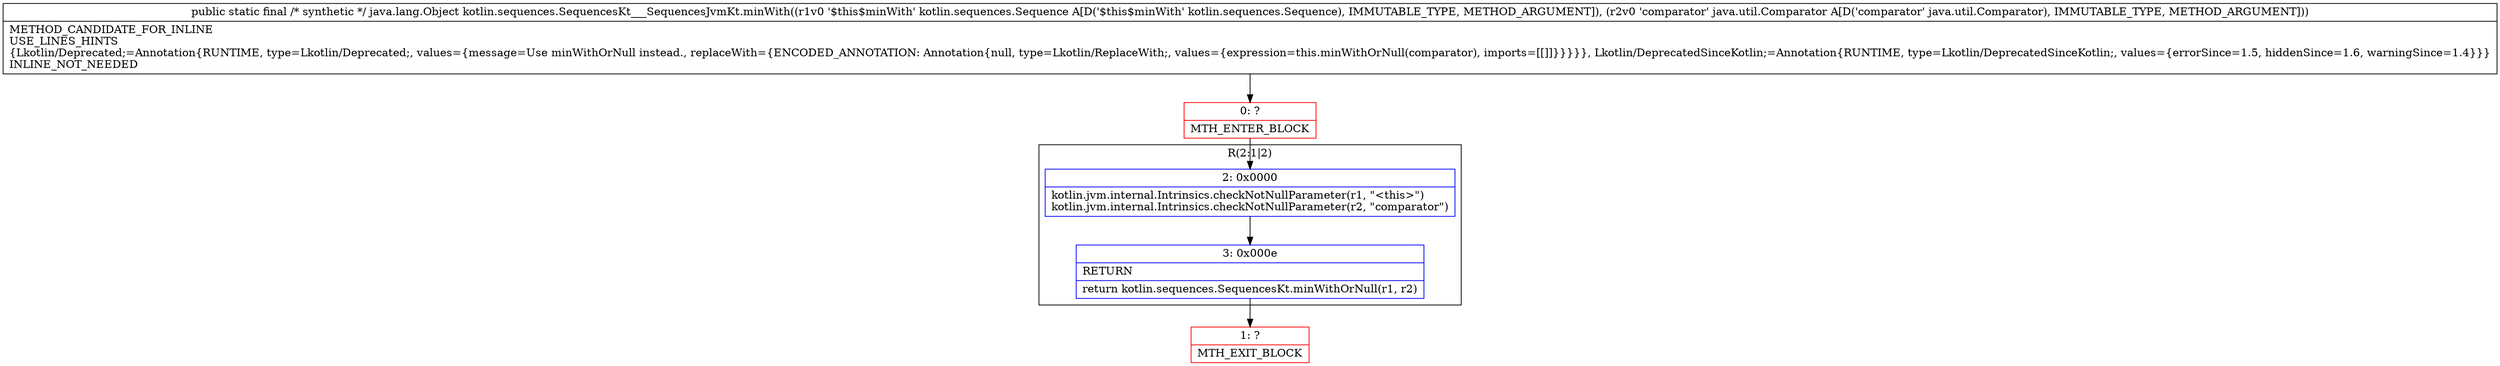 digraph "CFG forkotlin.sequences.SequencesKt___SequencesJvmKt.minWith(Lkotlin\/sequences\/Sequence;Ljava\/util\/Comparator;)Ljava\/lang\/Object;" {
subgraph cluster_Region_782521994 {
label = "R(2:1|2)";
node [shape=record,color=blue];
Node_2 [shape=record,label="{2\:\ 0x0000|kotlin.jvm.internal.Intrinsics.checkNotNullParameter(r1, \"\<this\>\")\lkotlin.jvm.internal.Intrinsics.checkNotNullParameter(r2, \"comparator\")\l}"];
Node_3 [shape=record,label="{3\:\ 0x000e|RETURN\l|return kotlin.sequences.SequencesKt.minWithOrNull(r1, r2)\l}"];
}
Node_0 [shape=record,color=red,label="{0\:\ ?|MTH_ENTER_BLOCK\l}"];
Node_1 [shape=record,color=red,label="{1\:\ ?|MTH_EXIT_BLOCK\l}"];
MethodNode[shape=record,label="{public static final \/* synthetic *\/ java.lang.Object kotlin.sequences.SequencesKt___SequencesJvmKt.minWith((r1v0 '$this$minWith' kotlin.sequences.Sequence A[D('$this$minWith' kotlin.sequences.Sequence), IMMUTABLE_TYPE, METHOD_ARGUMENT]), (r2v0 'comparator' java.util.Comparator A[D('comparator' java.util.Comparator), IMMUTABLE_TYPE, METHOD_ARGUMENT]))  | METHOD_CANDIDATE_FOR_INLINE\lUSE_LINES_HINTS\l\{Lkotlin\/Deprecated;=Annotation\{RUNTIME, type=Lkotlin\/Deprecated;, values=\{message=Use minWithOrNull instead., replaceWith=\{ENCODED_ANNOTATION: Annotation\{null, type=Lkotlin\/ReplaceWith;, values=\{expression=this.minWithOrNull(comparator), imports=[[]]\}\}\}\}\}, Lkotlin\/DeprecatedSinceKotlin;=Annotation\{RUNTIME, type=Lkotlin\/DeprecatedSinceKotlin;, values=\{errorSince=1.5, hiddenSince=1.6, warningSince=1.4\}\}\}\lINLINE_NOT_NEEDED\l}"];
MethodNode -> Node_0;Node_2 -> Node_3;
Node_3 -> Node_1;
Node_0 -> Node_2;
}

